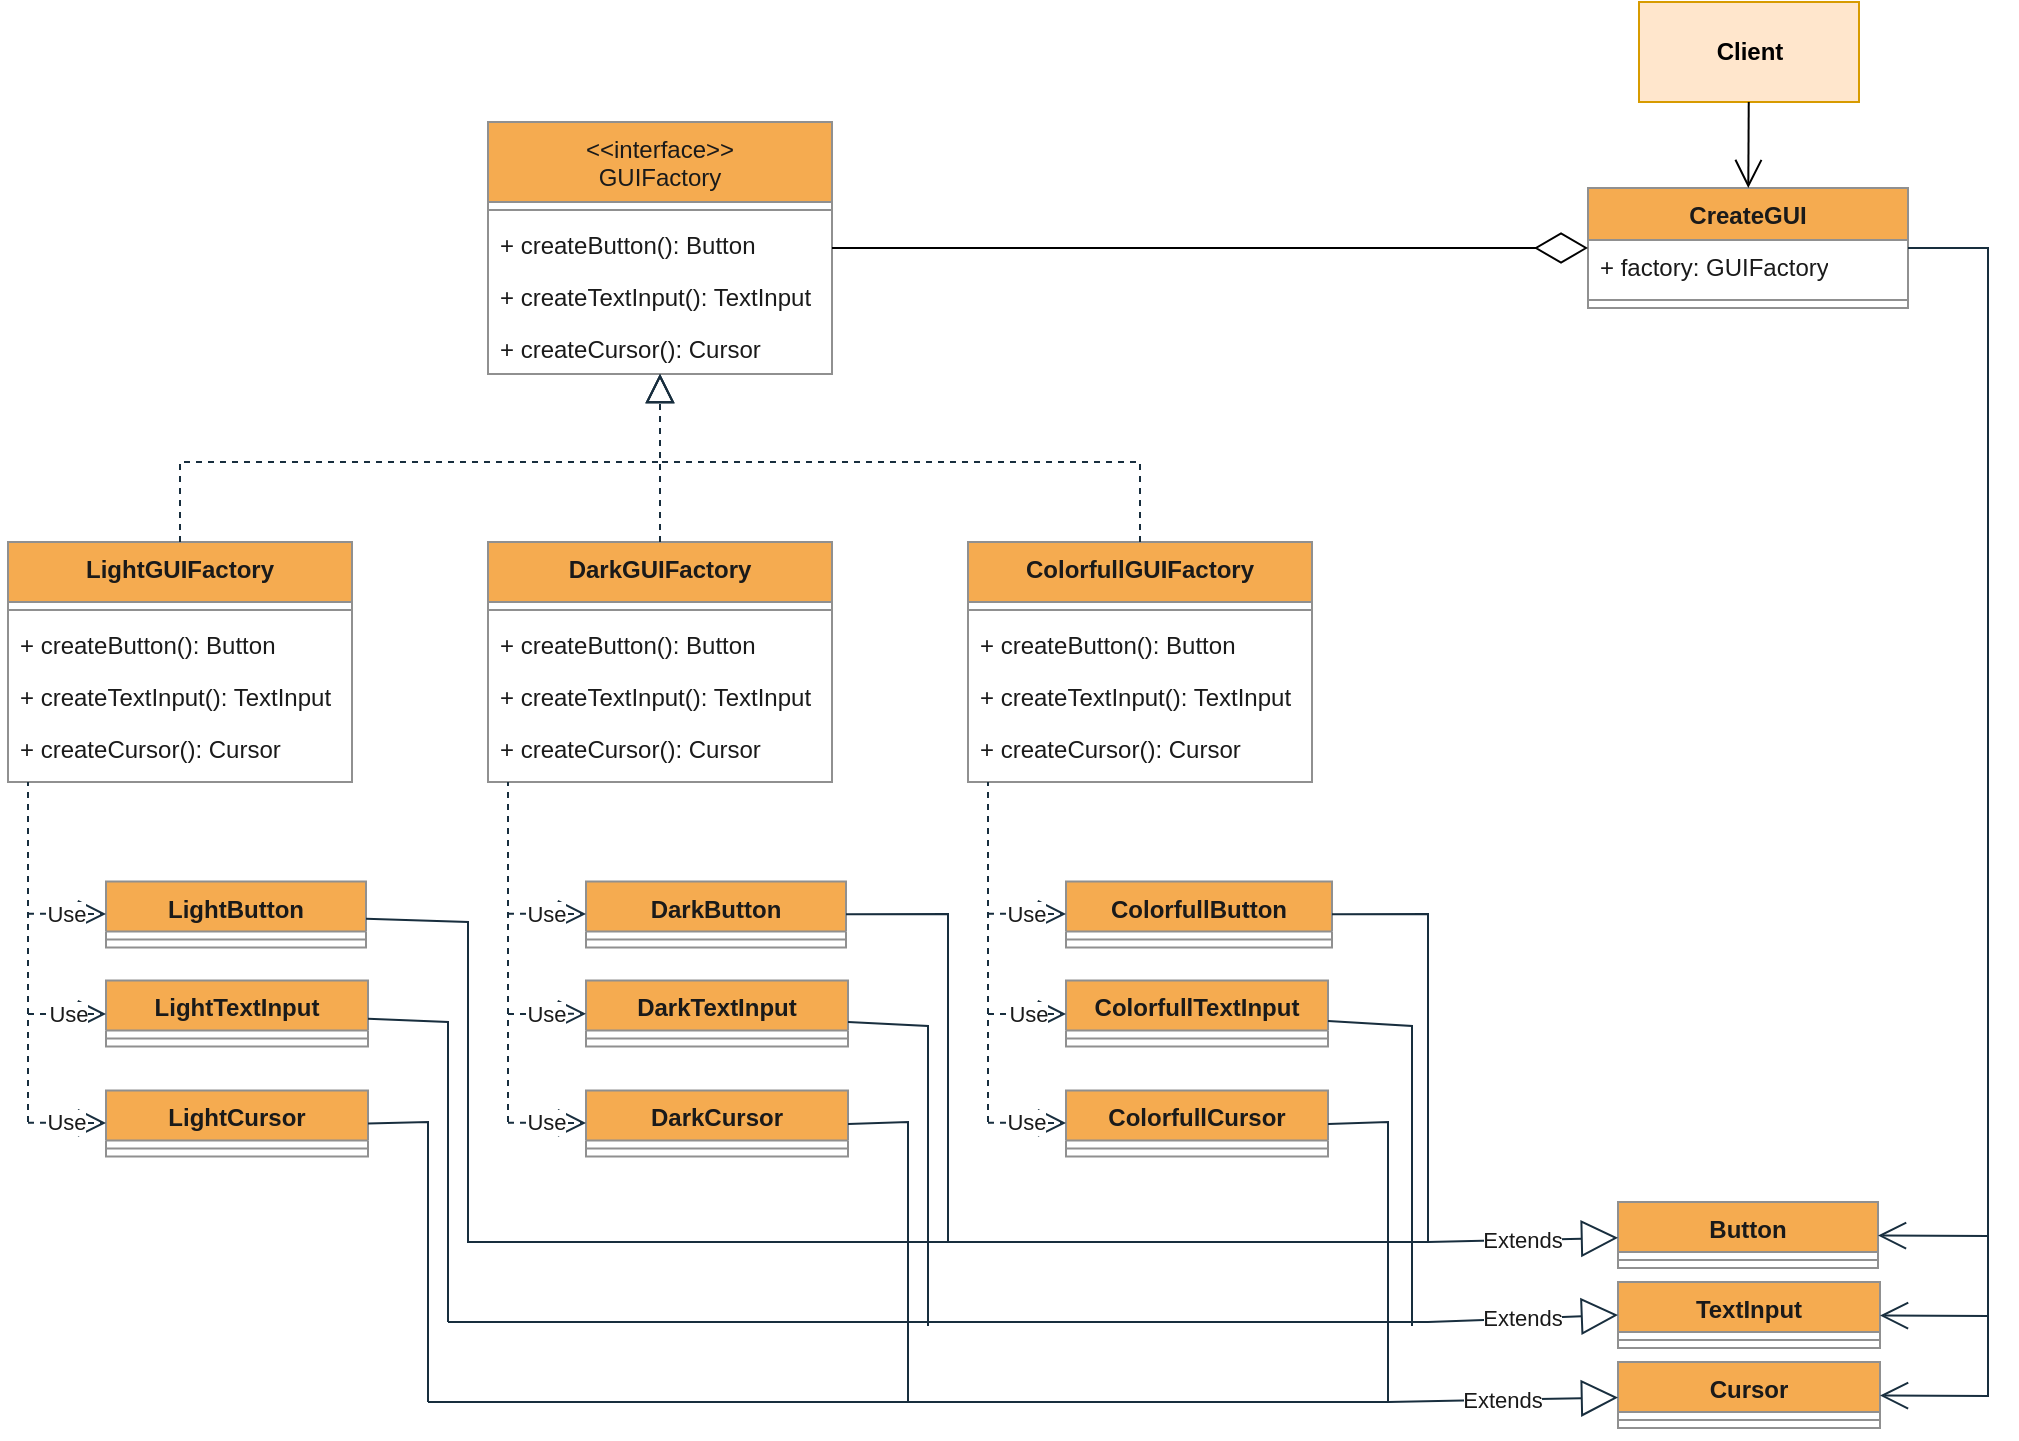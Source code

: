 <mxfile version="21.2.9" type="device">
  <diagram id="C5RBs43oDa-KdzZeNtuy" name="Page-1">
    <mxGraphModel dx="1235" dy="684" grid="1" gridSize="10" guides="1" tooltips="1" connect="1" arrows="1" fold="1" page="1" pageScale="1" pageWidth="827" pageHeight="1169" math="0" shadow="0">
      <root>
        <mxCell id="WIyWlLk6GJQsqaUBKTNV-0" />
        <mxCell id="WIyWlLk6GJQsqaUBKTNV-1" parent="WIyWlLk6GJQsqaUBKTNV-0" />
        <mxCell id="zkfFHV4jXpPFQw0GAbJ--17" value="&lt;&lt;interface&gt;&gt;&#xa;GUIFactory" style="swimlane;fontStyle=0;align=center;verticalAlign=top;childLayout=stackLayout;horizontal=1;startSize=40;horizontalStack=0;resizeParent=1;resizeLast=0;collapsible=1;marginBottom=0;rounded=0;shadow=0;strokeWidth=1;labelBackgroundColor=none;fillColor=#F5AB50;strokeColor=#909090;fontColor=#1A1A1A;" parent="WIyWlLk6GJQsqaUBKTNV-1" vertex="1">
          <mxGeometry x="330" y="150" width="172" height="126" as="geometry">
            <mxRectangle x="550" y="140" width="160" height="26" as="alternateBounds" />
          </mxGeometry>
        </mxCell>
        <mxCell id="zkfFHV4jXpPFQw0GAbJ--23" value="" style="line;html=1;strokeWidth=1;align=left;verticalAlign=middle;spacingTop=-1;spacingLeft=3;spacingRight=3;rotatable=0;labelPosition=right;points=[];portConstraint=eastwest;labelBackgroundColor=none;fillColor=#F5AB50;strokeColor=#909090;fontColor=#1A1A1A;" parent="zkfFHV4jXpPFQw0GAbJ--17" vertex="1">
          <mxGeometry y="40" width="172" height="8" as="geometry" />
        </mxCell>
        <mxCell id="zkfFHV4jXpPFQw0GAbJ--24" value="+ createButton(): Button" style="text;align=left;verticalAlign=top;spacingLeft=4;spacingRight=4;overflow=hidden;rotatable=0;points=[[0,0.5],[1,0.5]];portConstraint=eastwest;labelBackgroundColor=none;fontColor=#1A1A1A;" parent="zkfFHV4jXpPFQw0GAbJ--17" vertex="1">
          <mxGeometry y="48" width="172" height="26" as="geometry" />
        </mxCell>
        <mxCell id="zkfFHV4jXpPFQw0GAbJ--25" value="+ createTextInput(): TextInput" style="text;align=left;verticalAlign=top;spacingLeft=4;spacingRight=4;overflow=hidden;rotatable=0;points=[[0,0.5],[1,0.5]];portConstraint=eastwest;labelBackgroundColor=none;fontColor=#1A1A1A;" parent="zkfFHV4jXpPFQw0GAbJ--17" vertex="1">
          <mxGeometry y="74" width="172" height="26" as="geometry" />
        </mxCell>
        <mxCell id="sNrwuepotN1zQKSBZnrh-1" value="+ createCursor(): Cursor" style="text;align=left;verticalAlign=top;spacingLeft=4;spacingRight=4;overflow=hidden;rotatable=0;points=[[0,0.5],[1,0.5]];portConstraint=eastwest;labelBackgroundColor=none;fontColor=#1A1A1A;" parent="zkfFHV4jXpPFQw0GAbJ--17" vertex="1">
          <mxGeometry y="100" width="172" height="26" as="geometry" />
        </mxCell>
        <mxCell id="sNrwuepotN1zQKSBZnrh-14" value="LightGUIFactory" style="swimlane;fontStyle=1;align=center;verticalAlign=top;childLayout=stackLayout;horizontal=1;startSize=30;horizontalStack=0;resizeParent=1;resizeLast=0;collapsible=1;marginBottom=0;rounded=0;shadow=0;strokeWidth=1;labelBackgroundColor=none;fillColor=#F5AB50;strokeColor=#909090;fontColor=#1A1A1A;" parent="WIyWlLk6GJQsqaUBKTNV-1" vertex="1">
          <mxGeometry x="90" y="360" width="172" height="120" as="geometry">
            <mxRectangle x="550" y="140" width="160" height="26" as="alternateBounds" />
          </mxGeometry>
        </mxCell>
        <mxCell id="sNrwuepotN1zQKSBZnrh-15" value="" style="line;html=1;strokeWidth=1;align=left;verticalAlign=middle;spacingTop=-1;spacingLeft=3;spacingRight=3;rotatable=0;labelPosition=right;points=[];portConstraint=eastwest;labelBackgroundColor=none;fillColor=#F5AB50;strokeColor=#909090;fontColor=#1A1A1A;" parent="sNrwuepotN1zQKSBZnrh-14" vertex="1">
          <mxGeometry y="30" width="172" height="8" as="geometry" />
        </mxCell>
        <mxCell id="sNrwuepotN1zQKSBZnrh-16" value="+ createButton(): Button" style="text;align=left;verticalAlign=top;spacingLeft=4;spacingRight=4;overflow=hidden;rotatable=0;points=[[0,0.5],[1,0.5]];portConstraint=eastwest;labelBackgroundColor=none;fontColor=#1A1A1A;" parent="sNrwuepotN1zQKSBZnrh-14" vertex="1">
          <mxGeometry y="38" width="172" height="26" as="geometry" />
        </mxCell>
        <mxCell id="sNrwuepotN1zQKSBZnrh-17" value="+ createTextInput(): TextInput" style="text;align=left;verticalAlign=top;spacingLeft=4;spacingRight=4;overflow=hidden;rotatable=0;points=[[0,0.5],[1,0.5]];portConstraint=eastwest;labelBackgroundColor=none;fontColor=#1A1A1A;" parent="sNrwuepotN1zQKSBZnrh-14" vertex="1">
          <mxGeometry y="64" width="172" height="26" as="geometry" />
        </mxCell>
        <mxCell id="sNrwuepotN1zQKSBZnrh-18" value="+ createCursor(): Cursor" style="text;align=left;verticalAlign=top;spacingLeft=4;spacingRight=4;overflow=hidden;rotatable=0;points=[[0,0.5],[1,0.5]];portConstraint=eastwest;labelBackgroundColor=none;fontColor=#1A1A1A;" parent="sNrwuepotN1zQKSBZnrh-14" vertex="1">
          <mxGeometry y="90" width="172" height="26" as="geometry" />
        </mxCell>
        <mxCell id="sNrwuepotN1zQKSBZnrh-19" value="DarkGUIFactory" style="swimlane;fontStyle=1;align=center;verticalAlign=top;childLayout=stackLayout;horizontal=1;startSize=30;horizontalStack=0;resizeParent=1;resizeLast=0;collapsible=1;marginBottom=0;rounded=0;shadow=0;strokeWidth=1;labelBackgroundColor=none;fillColor=#F5AB50;strokeColor=#909090;fontColor=#1A1A1A;" parent="WIyWlLk6GJQsqaUBKTNV-1" vertex="1">
          <mxGeometry x="330" y="360" width="172" height="120" as="geometry">
            <mxRectangle x="550" y="140" width="160" height="26" as="alternateBounds" />
          </mxGeometry>
        </mxCell>
        <mxCell id="sNrwuepotN1zQKSBZnrh-20" value="" style="line;html=1;strokeWidth=1;align=left;verticalAlign=middle;spacingTop=-1;spacingLeft=3;spacingRight=3;rotatable=0;labelPosition=right;points=[];portConstraint=eastwest;labelBackgroundColor=none;fillColor=#F5AB50;strokeColor=#909090;fontColor=#1A1A1A;" parent="sNrwuepotN1zQKSBZnrh-19" vertex="1">
          <mxGeometry y="30" width="172" height="8" as="geometry" />
        </mxCell>
        <mxCell id="sNrwuepotN1zQKSBZnrh-21" value="+ createButton(): Button" style="text;align=left;verticalAlign=top;spacingLeft=4;spacingRight=4;overflow=hidden;rotatable=0;points=[[0,0.5],[1,0.5]];portConstraint=eastwest;labelBackgroundColor=none;fontColor=#1A1A1A;" parent="sNrwuepotN1zQKSBZnrh-19" vertex="1">
          <mxGeometry y="38" width="172" height="26" as="geometry" />
        </mxCell>
        <mxCell id="sNrwuepotN1zQKSBZnrh-22" value="+ createTextInput(): TextInput" style="text;align=left;verticalAlign=top;spacingLeft=4;spacingRight=4;overflow=hidden;rotatable=0;points=[[0,0.5],[1,0.5]];portConstraint=eastwest;labelBackgroundColor=none;fontColor=#1A1A1A;" parent="sNrwuepotN1zQKSBZnrh-19" vertex="1">
          <mxGeometry y="64" width="172" height="26" as="geometry" />
        </mxCell>
        <mxCell id="sNrwuepotN1zQKSBZnrh-23" value="+ createCursor(): Cursor" style="text;align=left;verticalAlign=top;spacingLeft=4;spacingRight=4;overflow=hidden;rotatable=0;points=[[0,0.5],[1,0.5]];portConstraint=eastwest;labelBackgroundColor=none;fontColor=#1A1A1A;" parent="sNrwuepotN1zQKSBZnrh-19" vertex="1">
          <mxGeometry y="90" width="172" height="26" as="geometry" />
        </mxCell>
        <mxCell id="sNrwuepotN1zQKSBZnrh-24" value="ColorfullGUIFactory" style="swimlane;fontStyle=1;align=center;verticalAlign=top;childLayout=stackLayout;horizontal=1;startSize=30;horizontalStack=0;resizeParent=1;resizeLast=0;collapsible=1;marginBottom=0;rounded=0;shadow=0;strokeWidth=1;labelBackgroundColor=none;fillColor=#F5AB50;strokeColor=#909090;fontColor=#1A1A1A;" parent="WIyWlLk6GJQsqaUBKTNV-1" vertex="1">
          <mxGeometry x="570" y="360" width="172" height="120" as="geometry">
            <mxRectangle x="550" y="140" width="160" height="26" as="alternateBounds" />
          </mxGeometry>
        </mxCell>
        <mxCell id="sNrwuepotN1zQKSBZnrh-25" value="" style="line;html=1;strokeWidth=1;align=left;verticalAlign=middle;spacingTop=-1;spacingLeft=3;spacingRight=3;rotatable=0;labelPosition=right;points=[];portConstraint=eastwest;labelBackgroundColor=none;fillColor=#F5AB50;strokeColor=#909090;fontColor=#1A1A1A;" parent="sNrwuepotN1zQKSBZnrh-24" vertex="1">
          <mxGeometry y="30" width="172" height="8" as="geometry" />
        </mxCell>
        <mxCell id="sNrwuepotN1zQKSBZnrh-26" value="+ createButton(): Button" style="text;align=left;verticalAlign=top;spacingLeft=4;spacingRight=4;overflow=hidden;rotatable=0;points=[[0,0.5],[1,0.5]];portConstraint=eastwest;labelBackgroundColor=none;fontColor=#1A1A1A;" parent="sNrwuepotN1zQKSBZnrh-24" vertex="1">
          <mxGeometry y="38" width="172" height="26" as="geometry" />
        </mxCell>
        <mxCell id="sNrwuepotN1zQKSBZnrh-27" value="+ createTextInput(): TextInput" style="text;align=left;verticalAlign=top;spacingLeft=4;spacingRight=4;overflow=hidden;rotatable=0;points=[[0,0.5],[1,0.5]];portConstraint=eastwest;labelBackgroundColor=none;fontColor=#1A1A1A;" parent="sNrwuepotN1zQKSBZnrh-24" vertex="1">
          <mxGeometry y="64" width="172" height="26" as="geometry" />
        </mxCell>
        <mxCell id="sNrwuepotN1zQKSBZnrh-28" value="+ createCursor(): Cursor" style="text;align=left;verticalAlign=top;spacingLeft=4;spacingRight=4;overflow=hidden;rotatable=0;points=[[0,0.5],[1,0.5]];portConstraint=eastwest;labelBackgroundColor=none;fontColor=#1A1A1A;" parent="sNrwuepotN1zQKSBZnrh-24" vertex="1">
          <mxGeometry y="90" width="172" height="26" as="geometry" />
        </mxCell>
        <mxCell id="sNrwuepotN1zQKSBZnrh-29" value="" style="endArrow=block;dashed=1;endFill=0;endSize=12;html=1;rounded=0;strokeColor=#182E3E;fontColor=#1A1A1A;exitX=0.5;exitY=0;exitDx=0;exitDy=0;" parent="WIyWlLk6GJQsqaUBKTNV-1" source="sNrwuepotN1zQKSBZnrh-14" target="zkfFHV4jXpPFQw0GAbJ--17" edge="1">
          <mxGeometry width="160" relative="1" as="geometry">
            <mxPoint x="330" y="400" as="sourcePoint" />
            <mxPoint x="490" y="400" as="targetPoint" />
            <Array as="points">
              <mxPoint x="176" y="320" />
              <mxPoint x="416" y="320" />
            </Array>
          </mxGeometry>
        </mxCell>
        <mxCell id="sNrwuepotN1zQKSBZnrh-30" value="" style="endArrow=block;dashed=1;endFill=0;endSize=12;html=1;rounded=0;strokeColor=#182E3E;fontColor=#1A1A1A;exitX=0.5;exitY=0;exitDx=0;exitDy=0;" parent="WIyWlLk6GJQsqaUBKTNV-1" source="sNrwuepotN1zQKSBZnrh-24" target="zkfFHV4jXpPFQw0GAbJ--17" edge="1">
          <mxGeometry width="160" relative="1" as="geometry">
            <mxPoint x="246" y="370" as="sourcePoint" />
            <mxPoint x="420" y="280" as="targetPoint" />
            <Array as="points">
              <mxPoint x="656" y="320" />
              <mxPoint x="416" y="320" />
            </Array>
          </mxGeometry>
        </mxCell>
        <mxCell id="sNrwuepotN1zQKSBZnrh-32" value="" style="endArrow=block;dashed=1;endFill=0;endSize=12;html=1;rounded=0;strokeColor=#182E3E;fontColor=#1A1A1A;exitX=0.5;exitY=0;exitDx=0;exitDy=0;" parent="WIyWlLk6GJQsqaUBKTNV-1" source="sNrwuepotN1zQKSBZnrh-19" target="zkfFHV4jXpPFQw0GAbJ--17" edge="1">
          <mxGeometry width="160" relative="1" as="geometry">
            <mxPoint x="270" y="570" as="sourcePoint" />
            <mxPoint x="430" y="570" as="targetPoint" />
          </mxGeometry>
        </mxCell>
        <mxCell id="sNrwuepotN1zQKSBZnrh-33" value="CreateGUI" style="swimlane;fontStyle=1;align=center;verticalAlign=top;childLayout=stackLayout;horizontal=1;startSize=26;horizontalStack=0;resizeParent=1;resizeParentMax=0;resizeLast=0;collapsible=1;marginBottom=0;whiteSpace=wrap;html=1;strokeColor=#909090;fontColor=#1A1A1A;fillColor=#F5AB50;" parent="WIyWlLk6GJQsqaUBKTNV-1" vertex="1">
          <mxGeometry x="880" y="183" width="160" height="60" as="geometry" />
        </mxCell>
        <mxCell id="sNrwuepotN1zQKSBZnrh-34" value="+ factory: GUIFactory" style="text;strokeColor=none;fillColor=none;align=left;verticalAlign=top;spacingLeft=4;spacingRight=4;overflow=hidden;rotatable=0;points=[[0,0.5],[1,0.5]];portConstraint=eastwest;whiteSpace=wrap;html=1;fontColor=#1A1A1A;" parent="sNrwuepotN1zQKSBZnrh-33" vertex="1">
          <mxGeometry y="26" width="160" height="26" as="geometry" />
        </mxCell>
        <mxCell id="sNrwuepotN1zQKSBZnrh-35" value="" style="line;strokeWidth=1;fillColor=none;align=left;verticalAlign=middle;spacingTop=-1;spacingLeft=3;spacingRight=3;rotatable=0;labelPosition=right;points=[];portConstraint=eastwest;strokeColor=inherit;fontColor=#1A1A1A;" parent="sNrwuepotN1zQKSBZnrh-33" vertex="1">
          <mxGeometry y="52" width="160" height="8" as="geometry" />
        </mxCell>
        <mxCell id="sNrwuepotN1zQKSBZnrh-78" value="ColorfullButton" style="swimlane;fontStyle=1;align=center;verticalAlign=top;childLayout=stackLayout;horizontal=1;startSize=25;horizontalStack=0;resizeParent=1;resizeParentMax=0;resizeLast=0;collapsible=1;marginBottom=0;whiteSpace=wrap;html=1;strokeColor=#909090;fontColor=#1A1A1A;fillColor=#F5AB50;" parent="WIyWlLk6GJQsqaUBKTNV-1" vertex="1">
          <mxGeometry x="619" y="529.75" width="133" height="33" as="geometry" />
        </mxCell>
        <mxCell id="sNrwuepotN1zQKSBZnrh-81" value="" style="line;strokeWidth=1;fillColor=none;align=left;verticalAlign=middle;spacingTop=-1;spacingLeft=3;spacingRight=3;rotatable=0;labelPosition=right;points=[];portConstraint=eastwest;strokeColor=inherit;fontColor=#1A1A1A;" parent="sNrwuepotN1zQKSBZnrh-78" vertex="1">
          <mxGeometry y="25" width="133" height="8" as="geometry" />
        </mxCell>
        <mxCell id="sNrwuepotN1zQKSBZnrh-82" value="ColorfullTextInput" style="swimlane;fontStyle=1;align=center;verticalAlign=top;childLayout=stackLayout;horizontal=1;startSize=25;horizontalStack=0;resizeParent=1;resizeParentMax=0;resizeLast=0;collapsible=1;marginBottom=0;whiteSpace=wrap;html=1;strokeColor=#909090;fontColor=#1A1A1A;fillColor=#F5AB50;" parent="WIyWlLk6GJQsqaUBKTNV-1" vertex="1">
          <mxGeometry x="619" y="579.25" width="131" height="33" as="geometry" />
        </mxCell>
        <mxCell id="sNrwuepotN1zQKSBZnrh-83" value="" style="line;strokeWidth=1;fillColor=none;align=left;verticalAlign=middle;spacingTop=-1;spacingLeft=3;spacingRight=3;rotatable=0;labelPosition=right;points=[];portConstraint=eastwest;strokeColor=inherit;fontColor=#1A1A1A;" parent="sNrwuepotN1zQKSBZnrh-82" vertex="1">
          <mxGeometry y="25" width="131" height="8" as="geometry" />
        </mxCell>
        <mxCell id="sNrwuepotN1zQKSBZnrh-84" value="ColorfullCursor" style="swimlane;fontStyle=1;align=center;verticalAlign=top;childLayout=stackLayout;horizontal=1;startSize=25;horizontalStack=0;resizeParent=1;resizeParentMax=0;resizeLast=0;collapsible=1;marginBottom=0;whiteSpace=wrap;html=1;strokeColor=#909090;fontColor=#1A1A1A;fillColor=#F5AB50;" parent="WIyWlLk6GJQsqaUBKTNV-1" vertex="1">
          <mxGeometry x="619" y="634.25" width="131" height="33" as="geometry" />
        </mxCell>
        <mxCell id="sNrwuepotN1zQKSBZnrh-85" value="" style="line;strokeWidth=1;fillColor=none;align=left;verticalAlign=middle;spacingTop=-1;spacingLeft=3;spacingRight=3;rotatable=0;labelPosition=right;points=[];portConstraint=eastwest;strokeColor=inherit;fontColor=#1A1A1A;" parent="sNrwuepotN1zQKSBZnrh-84" vertex="1">
          <mxGeometry y="25" width="131" height="8" as="geometry" />
        </mxCell>
        <mxCell id="sNrwuepotN1zQKSBZnrh-86" value="Button" style="swimlane;fontStyle=1;align=center;verticalAlign=top;childLayout=stackLayout;horizontal=1;startSize=25;horizontalStack=0;resizeParent=1;resizeParentMax=0;resizeLast=0;collapsible=1;marginBottom=0;whiteSpace=wrap;html=1;strokeColor=#909090;fontColor=#1A1A1A;fillColor=#F5AB50;" parent="WIyWlLk6GJQsqaUBKTNV-1" vertex="1">
          <mxGeometry x="895" y="690" width="130" height="33" as="geometry" />
        </mxCell>
        <mxCell id="sNrwuepotN1zQKSBZnrh-87" value="" style="line;strokeWidth=1;fillColor=none;align=left;verticalAlign=middle;spacingTop=-1;spacingLeft=3;spacingRight=3;rotatable=0;labelPosition=right;points=[];portConstraint=eastwest;strokeColor=inherit;fontColor=#1A1A1A;" parent="sNrwuepotN1zQKSBZnrh-86" vertex="1">
          <mxGeometry y="25" width="130" height="8" as="geometry" />
        </mxCell>
        <mxCell id="sNrwuepotN1zQKSBZnrh-88" value="TextInput" style="swimlane;fontStyle=1;align=center;verticalAlign=top;childLayout=stackLayout;horizontal=1;startSize=25;horizontalStack=0;resizeParent=1;resizeParentMax=0;resizeLast=0;collapsible=1;marginBottom=0;whiteSpace=wrap;html=1;strokeColor=#909090;fontColor=#1A1A1A;fillColor=#F5AB50;" parent="WIyWlLk6GJQsqaUBKTNV-1" vertex="1">
          <mxGeometry x="895" y="730" width="131" height="33" as="geometry" />
        </mxCell>
        <mxCell id="sNrwuepotN1zQKSBZnrh-89" value="" style="line;strokeWidth=1;fillColor=none;align=left;verticalAlign=middle;spacingTop=-1;spacingLeft=3;spacingRight=3;rotatable=0;labelPosition=right;points=[];portConstraint=eastwest;strokeColor=inherit;fontColor=#1A1A1A;" parent="sNrwuepotN1zQKSBZnrh-88" vertex="1">
          <mxGeometry y="25" width="131" height="8" as="geometry" />
        </mxCell>
        <mxCell id="sNrwuepotN1zQKSBZnrh-90" value="Cursor" style="swimlane;fontStyle=1;align=center;verticalAlign=top;childLayout=stackLayout;horizontal=1;startSize=25;horizontalStack=0;resizeParent=1;resizeParentMax=0;resizeLast=0;collapsible=1;marginBottom=0;whiteSpace=wrap;html=1;strokeColor=#909090;fontColor=#1A1A1A;fillColor=#F5AB50;" parent="WIyWlLk6GJQsqaUBKTNV-1" vertex="1">
          <mxGeometry x="895" y="770" width="131" height="33" as="geometry" />
        </mxCell>
        <mxCell id="sNrwuepotN1zQKSBZnrh-91" value="" style="line;strokeWidth=1;fillColor=none;align=left;verticalAlign=middle;spacingTop=-1;spacingLeft=3;spacingRight=3;rotatable=0;labelPosition=right;points=[];portConstraint=eastwest;strokeColor=inherit;fontColor=#1A1A1A;" parent="sNrwuepotN1zQKSBZnrh-90" vertex="1">
          <mxGeometry y="25" width="131" height="8" as="geometry" />
        </mxCell>
        <mxCell id="sNrwuepotN1zQKSBZnrh-99" value="DarkButton" style="swimlane;fontStyle=1;align=center;verticalAlign=top;childLayout=stackLayout;horizontal=1;startSize=25;horizontalStack=0;resizeParent=1;resizeParentMax=0;resizeLast=0;collapsible=1;marginBottom=0;whiteSpace=wrap;html=1;strokeColor=#909090;fontColor=#1A1A1A;fillColor=#F5AB50;" parent="WIyWlLk6GJQsqaUBKTNV-1" vertex="1">
          <mxGeometry x="379" y="529.75" width="130" height="33" as="geometry" />
        </mxCell>
        <mxCell id="sNrwuepotN1zQKSBZnrh-100" value="" style="line;strokeWidth=1;fillColor=none;align=left;verticalAlign=middle;spacingTop=-1;spacingLeft=3;spacingRight=3;rotatable=0;labelPosition=right;points=[];portConstraint=eastwest;strokeColor=inherit;fontColor=#1A1A1A;" parent="sNrwuepotN1zQKSBZnrh-99" vertex="1">
          <mxGeometry y="25" width="130" height="8" as="geometry" />
        </mxCell>
        <mxCell id="sNrwuepotN1zQKSBZnrh-101" value="DarkTextInput" style="swimlane;fontStyle=1;align=center;verticalAlign=top;childLayout=stackLayout;horizontal=1;startSize=25;horizontalStack=0;resizeParent=1;resizeParentMax=0;resizeLast=0;collapsible=1;marginBottom=0;whiteSpace=wrap;html=1;strokeColor=#909090;fontColor=#1A1A1A;fillColor=#F5AB50;" parent="WIyWlLk6GJQsqaUBKTNV-1" vertex="1">
          <mxGeometry x="379" y="579.25" width="131" height="33" as="geometry" />
        </mxCell>
        <mxCell id="sNrwuepotN1zQKSBZnrh-102" value="" style="line;strokeWidth=1;fillColor=none;align=left;verticalAlign=middle;spacingTop=-1;spacingLeft=3;spacingRight=3;rotatable=0;labelPosition=right;points=[];portConstraint=eastwest;strokeColor=inherit;fontColor=#1A1A1A;" parent="sNrwuepotN1zQKSBZnrh-101" vertex="1">
          <mxGeometry y="25" width="131" height="8" as="geometry" />
        </mxCell>
        <mxCell id="sNrwuepotN1zQKSBZnrh-103" value="DarkCursor" style="swimlane;fontStyle=1;align=center;verticalAlign=top;childLayout=stackLayout;horizontal=1;startSize=25;horizontalStack=0;resizeParent=1;resizeParentMax=0;resizeLast=0;collapsible=1;marginBottom=0;whiteSpace=wrap;html=1;strokeColor=#909090;fontColor=#1A1A1A;fillColor=#F5AB50;" parent="WIyWlLk6GJQsqaUBKTNV-1" vertex="1">
          <mxGeometry x="379" y="634.25" width="131" height="33" as="geometry" />
        </mxCell>
        <mxCell id="sNrwuepotN1zQKSBZnrh-104" value="" style="line;strokeWidth=1;fillColor=none;align=left;verticalAlign=middle;spacingTop=-1;spacingLeft=3;spacingRight=3;rotatable=0;labelPosition=right;points=[];portConstraint=eastwest;strokeColor=inherit;fontColor=#1A1A1A;" parent="sNrwuepotN1zQKSBZnrh-103" vertex="1">
          <mxGeometry y="25" width="131" height="8" as="geometry" />
        </mxCell>
        <mxCell id="sNrwuepotN1zQKSBZnrh-107" value="LightButton" style="swimlane;fontStyle=1;align=center;verticalAlign=top;childLayout=stackLayout;horizontal=1;startSize=25;horizontalStack=0;resizeParent=1;resizeParentMax=0;resizeLast=0;collapsible=1;marginBottom=0;whiteSpace=wrap;html=1;strokeColor=#909090;fontColor=#1A1A1A;fillColor=#F5AB50;" parent="WIyWlLk6GJQsqaUBKTNV-1" vertex="1">
          <mxGeometry x="139" y="529.75" width="130" height="33" as="geometry" />
        </mxCell>
        <mxCell id="sNrwuepotN1zQKSBZnrh-108" value="" style="line;strokeWidth=1;fillColor=none;align=left;verticalAlign=middle;spacingTop=-1;spacingLeft=3;spacingRight=3;rotatable=0;labelPosition=right;points=[];portConstraint=eastwest;strokeColor=inherit;fontColor=#1A1A1A;" parent="sNrwuepotN1zQKSBZnrh-107" vertex="1">
          <mxGeometry y="25" width="130" height="8" as="geometry" />
        </mxCell>
        <mxCell id="sNrwuepotN1zQKSBZnrh-109" value="LightTextInput" style="swimlane;fontStyle=1;align=center;verticalAlign=top;childLayout=stackLayout;horizontal=1;startSize=25;horizontalStack=0;resizeParent=1;resizeParentMax=0;resizeLast=0;collapsible=1;marginBottom=0;whiteSpace=wrap;html=1;strokeColor=#909090;fontColor=#1A1A1A;fillColor=#F5AB50;" parent="WIyWlLk6GJQsqaUBKTNV-1" vertex="1">
          <mxGeometry x="139" y="579.25" width="131" height="33" as="geometry" />
        </mxCell>
        <mxCell id="sNrwuepotN1zQKSBZnrh-110" value="" style="line;strokeWidth=1;fillColor=none;align=left;verticalAlign=middle;spacingTop=-1;spacingLeft=3;spacingRight=3;rotatable=0;labelPosition=right;points=[];portConstraint=eastwest;strokeColor=inherit;fontColor=#1A1A1A;" parent="sNrwuepotN1zQKSBZnrh-109" vertex="1">
          <mxGeometry y="25" width="131" height="8" as="geometry" />
        </mxCell>
        <mxCell id="sNrwuepotN1zQKSBZnrh-111" value="LightCursor" style="swimlane;fontStyle=1;align=center;verticalAlign=top;childLayout=stackLayout;horizontal=1;startSize=25;horizontalStack=0;resizeParent=1;resizeParentMax=0;resizeLast=0;collapsible=1;marginBottom=0;whiteSpace=wrap;html=1;strokeColor=#909090;fontColor=#1A1A1A;fillColor=#F5AB50;" parent="WIyWlLk6GJQsqaUBKTNV-1" vertex="1">
          <mxGeometry x="139" y="634.25" width="131" height="33" as="geometry" />
        </mxCell>
        <mxCell id="sNrwuepotN1zQKSBZnrh-112" value="" style="line;strokeWidth=1;fillColor=none;align=left;verticalAlign=middle;spacingTop=-1;spacingLeft=3;spacingRight=3;rotatable=0;labelPosition=right;points=[];portConstraint=eastwest;strokeColor=inherit;fontColor=#1A1A1A;" parent="sNrwuepotN1zQKSBZnrh-111" vertex="1">
          <mxGeometry y="25" width="131" height="8" as="geometry" />
        </mxCell>
        <mxCell id="sNrwuepotN1zQKSBZnrh-115" value="Use" style="endArrow=open;endSize=12;dashed=1;html=1;rounded=0;strokeColor=#182E3E;fontColor=#1A1A1A;" parent="WIyWlLk6GJQsqaUBKTNV-1" edge="1">
          <mxGeometry width="160" relative="1" as="geometry">
            <mxPoint x="340" y="650.38" as="sourcePoint" />
            <mxPoint x="379" y="650.51" as="targetPoint" />
          </mxGeometry>
        </mxCell>
        <mxCell id="sNrwuepotN1zQKSBZnrh-116" value="Use" style="endArrow=open;endSize=12;dashed=1;html=1;rounded=0;strokeColor=#182E3E;fontColor=#1A1A1A;" parent="WIyWlLk6GJQsqaUBKTNV-1" target="sNrwuepotN1zQKSBZnrh-101" edge="1">
          <mxGeometry width="160" relative="1" as="geometry">
            <mxPoint x="340" y="596" as="sourcePoint" />
            <mxPoint x="389" y="660.51" as="targetPoint" />
          </mxGeometry>
        </mxCell>
        <mxCell id="sNrwuepotN1zQKSBZnrh-117" value="Use" style="endArrow=open;endSize=12;dashed=1;html=1;rounded=0;strokeColor=#182E3E;fontColor=#1A1A1A;" parent="WIyWlLk6GJQsqaUBKTNV-1" edge="1">
          <mxGeometry width="160" relative="1" as="geometry">
            <mxPoint x="340" y="545.88" as="sourcePoint" />
            <mxPoint x="379" y="546.01" as="targetPoint" />
          </mxGeometry>
        </mxCell>
        <mxCell id="sNrwuepotN1zQKSBZnrh-118" value="" style="endArrow=none;dashed=1;html=1;rounded=0;strokeColor=#182E3E;fontColor=#1A1A1A;" parent="WIyWlLk6GJQsqaUBKTNV-1" edge="1">
          <mxGeometry width="50" height="50" relative="1" as="geometry">
            <mxPoint x="340" y="650" as="sourcePoint" />
            <mxPoint x="340" y="480" as="targetPoint" />
            <Array as="points">
              <mxPoint x="340" y="550" />
            </Array>
          </mxGeometry>
        </mxCell>
        <mxCell id="sNrwuepotN1zQKSBZnrh-119" value="Use" style="endArrow=open;endSize=12;dashed=1;html=1;rounded=0;strokeColor=#182E3E;fontColor=#1A1A1A;" parent="WIyWlLk6GJQsqaUBKTNV-1" edge="1">
          <mxGeometry width="160" relative="1" as="geometry">
            <mxPoint x="100" y="650.38" as="sourcePoint" />
            <mxPoint x="139" y="650.51" as="targetPoint" />
          </mxGeometry>
        </mxCell>
        <mxCell id="sNrwuepotN1zQKSBZnrh-120" value="Use" style="endArrow=open;endSize=12;dashed=1;html=1;rounded=0;strokeColor=#182E3E;fontColor=#1A1A1A;" parent="WIyWlLk6GJQsqaUBKTNV-1" edge="1">
          <mxGeometry width="160" relative="1" as="geometry">
            <mxPoint x="100" y="596" as="sourcePoint" />
            <mxPoint x="139" y="596" as="targetPoint" />
          </mxGeometry>
        </mxCell>
        <mxCell id="sNrwuepotN1zQKSBZnrh-121" value="Use" style="endArrow=open;endSize=12;dashed=1;html=1;rounded=0;strokeColor=#182E3E;fontColor=#1A1A1A;" parent="WIyWlLk6GJQsqaUBKTNV-1" edge="1">
          <mxGeometry width="160" relative="1" as="geometry">
            <mxPoint x="100" y="545.88" as="sourcePoint" />
            <mxPoint x="139" y="546.01" as="targetPoint" />
          </mxGeometry>
        </mxCell>
        <mxCell id="sNrwuepotN1zQKSBZnrh-122" value="" style="endArrow=none;dashed=1;html=1;rounded=0;strokeColor=#182E3E;fontColor=#1A1A1A;" parent="WIyWlLk6GJQsqaUBKTNV-1" edge="1">
          <mxGeometry width="50" height="50" relative="1" as="geometry">
            <mxPoint x="100" y="650" as="sourcePoint" />
            <mxPoint x="100" y="480" as="targetPoint" />
            <Array as="points">
              <mxPoint x="100" y="550" />
            </Array>
          </mxGeometry>
        </mxCell>
        <mxCell id="sNrwuepotN1zQKSBZnrh-123" value="Use" style="endArrow=open;endSize=12;dashed=1;html=1;rounded=0;strokeColor=#182E3E;fontColor=#1A1A1A;" parent="WIyWlLk6GJQsqaUBKTNV-1" edge="1">
          <mxGeometry width="160" relative="1" as="geometry">
            <mxPoint x="580" y="650.38" as="sourcePoint" />
            <mxPoint x="619" y="650.51" as="targetPoint" />
          </mxGeometry>
        </mxCell>
        <mxCell id="sNrwuepotN1zQKSBZnrh-124" value="Use" style="endArrow=open;endSize=12;dashed=1;html=1;rounded=0;strokeColor=#182E3E;fontColor=#1A1A1A;" parent="WIyWlLk6GJQsqaUBKTNV-1" edge="1">
          <mxGeometry width="160" relative="1" as="geometry">
            <mxPoint x="580" y="596" as="sourcePoint" />
            <mxPoint x="619" y="596" as="targetPoint" />
          </mxGeometry>
        </mxCell>
        <mxCell id="sNrwuepotN1zQKSBZnrh-125" value="Use" style="endArrow=open;endSize=12;dashed=1;html=1;rounded=0;strokeColor=#182E3E;fontColor=#1A1A1A;" parent="WIyWlLk6GJQsqaUBKTNV-1" edge="1">
          <mxGeometry width="160" relative="1" as="geometry">
            <mxPoint x="580" y="545.88" as="sourcePoint" />
            <mxPoint x="619" y="546.01" as="targetPoint" />
          </mxGeometry>
        </mxCell>
        <mxCell id="sNrwuepotN1zQKSBZnrh-126" value="" style="endArrow=none;dashed=1;html=1;rounded=0;strokeColor=#182E3E;fontColor=#1A1A1A;" parent="WIyWlLk6GJQsqaUBKTNV-1" edge="1">
          <mxGeometry width="50" height="50" relative="1" as="geometry">
            <mxPoint x="580" y="650" as="sourcePoint" />
            <mxPoint x="580" y="480" as="targetPoint" />
            <Array as="points">
              <mxPoint x="580" y="550" />
            </Array>
          </mxGeometry>
        </mxCell>
        <mxCell id="sNrwuepotN1zQKSBZnrh-127" value="Extends" style="endArrow=block;endSize=16;endFill=0;html=1;rounded=0;strokeColor=#182E3E;fontColor=#1A1A1A;" parent="WIyWlLk6GJQsqaUBKTNV-1" target="sNrwuepotN1zQKSBZnrh-86" edge="1">
          <mxGeometry width="160" relative="1" as="geometry">
            <mxPoint x="800" y="710" as="sourcePoint" />
            <mxPoint x="650" y="810" as="targetPoint" />
          </mxGeometry>
        </mxCell>
        <mxCell id="sNrwuepotN1zQKSBZnrh-129" value="" style="endArrow=none;html=1;rounded=0;strokeColor=#182E3E;fontColor=#1A1A1A;" parent="WIyWlLk6GJQsqaUBKTNV-1" target="sNrwuepotN1zQKSBZnrh-107" edge="1">
          <mxGeometry width="50" height="50" relative="1" as="geometry">
            <mxPoint x="800" y="710" as="sourcePoint" />
            <mxPoint x="340" y="750" as="targetPoint" />
            <Array as="points">
              <mxPoint x="320" y="710" />
              <mxPoint x="320" y="550" />
            </Array>
          </mxGeometry>
        </mxCell>
        <mxCell id="sNrwuepotN1zQKSBZnrh-130" value="" style="endArrow=none;html=1;rounded=0;strokeColor=#182E3E;fontColor=#1A1A1A;" parent="WIyWlLk6GJQsqaUBKTNV-1" target="sNrwuepotN1zQKSBZnrh-99" edge="1">
          <mxGeometry width="50" height="50" relative="1" as="geometry">
            <mxPoint x="560" y="710" as="sourcePoint" />
            <mxPoint x="580" y="570" as="targetPoint" />
            <Array as="points">
              <mxPoint x="560" y="546" />
            </Array>
          </mxGeometry>
        </mxCell>
        <mxCell id="sNrwuepotN1zQKSBZnrh-131" value="" style="endArrow=none;html=1;rounded=0;strokeColor=#182E3E;fontColor=#1A1A1A;" parent="WIyWlLk6GJQsqaUBKTNV-1" target="sNrwuepotN1zQKSBZnrh-78" edge="1">
          <mxGeometry width="50" height="50" relative="1" as="geometry">
            <mxPoint x="800" y="710" as="sourcePoint" />
            <mxPoint x="580" y="570" as="targetPoint" />
            <Array as="points">
              <mxPoint x="800" y="546" />
            </Array>
          </mxGeometry>
        </mxCell>
        <mxCell id="sNrwuepotN1zQKSBZnrh-132" value="" style="endArrow=none;html=1;rounded=0;strokeColor=#182E3E;fontColor=#1A1A1A;" parent="WIyWlLk6GJQsqaUBKTNV-1" target="sNrwuepotN1zQKSBZnrh-109" edge="1">
          <mxGeometry width="50" height="50" relative="1" as="geometry">
            <mxPoint x="310" y="750" as="sourcePoint" />
            <mxPoint x="580" y="570" as="targetPoint" />
            <Array as="points">
              <mxPoint x="310" y="600" />
            </Array>
          </mxGeometry>
        </mxCell>
        <mxCell id="sNrwuepotN1zQKSBZnrh-133" value="" style="endArrow=none;html=1;rounded=0;strokeColor=#182E3E;fontColor=#1A1A1A;" parent="WIyWlLk6GJQsqaUBKTNV-1" edge="1">
          <mxGeometry width="50" height="50" relative="1" as="geometry">
            <mxPoint x="550" y="752" as="sourcePoint" />
            <mxPoint x="510" y="600" as="targetPoint" />
            <Array as="points">
              <mxPoint x="550" y="602" />
            </Array>
          </mxGeometry>
        </mxCell>
        <mxCell id="sNrwuepotN1zQKSBZnrh-134" value="" style="endArrow=none;html=1;rounded=0;strokeColor=#182E3E;fontColor=#1A1A1A;" parent="WIyWlLk6GJQsqaUBKTNV-1" target="sNrwuepotN1zQKSBZnrh-82" edge="1">
          <mxGeometry width="50" height="50" relative="1" as="geometry">
            <mxPoint x="792" y="752" as="sourcePoint" />
            <mxPoint x="752" y="600" as="targetPoint" />
            <Array as="points">
              <mxPoint x="792" y="602" />
            </Array>
          </mxGeometry>
        </mxCell>
        <mxCell id="sNrwuepotN1zQKSBZnrh-135" value="" style="endArrow=none;html=1;rounded=0;strokeColor=#182E3E;fontColor=#1A1A1A;" parent="WIyWlLk6GJQsqaUBKTNV-1" edge="1">
          <mxGeometry width="50" height="50" relative="1" as="geometry">
            <mxPoint x="310" y="750" as="sourcePoint" />
            <mxPoint x="800" y="750" as="targetPoint" />
          </mxGeometry>
        </mxCell>
        <mxCell id="sNrwuepotN1zQKSBZnrh-136" value="Extends" style="endArrow=block;endSize=16;endFill=0;html=1;rounded=0;strokeColor=#182E3E;fontColor=#1A1A1A;entryX=0;entryY=0.5;entryDx=0;entryDy=0;" parent="WIyWlLk6GJQsqaUBKTNV-1" target="sNrwuepotN1zQKSBZnrh-88" edge="1">
          <mxGeometry width="160" relative="1" as="geometry">
            <mxPoint x="800" y="750" as="sourcePoint" />
            <mxPoint x="890" y="820" as="targetPoint" />
          </mxGeometry>
        </mxCell>
        <mxCell id="sNrwuepotN1zQKSBZnrh-137" value="" style="endArrow=none;html=1;rounded=0;strokeColor=#182E3E;fontColor=#1A1A1A;entryX=1;entryY=0.5;entryDx=0;entryDy=0;" parent="WIyWlLk6GJQsqaUBKTNV-1" target="sNrwuepotN1zQKSBZnrh-111" edge="1">
          <mxGeometry width="50" height="50" relative="1" as="geometry">
            <mxPoint x="300" y="790" as="sourcePoint" />
            <mxPoint x="740" y="660" as="targetPoint" />
            <Array as="points">
              <mxPoint x="300" y="650" />
            </Array>
          </mxGeometry>
        </mxCell>
        <mxCell id="sNrwuepotN1zQKSBZnrh-138" value="" style="endArrow=none;html=1;rounded=0;strokeColor=#182E3E;fontColor=#1A1A1A;entryX=1;entryY=0.5;entryDx=0;entryDy=0;" parent="WIyWlLk6GJQsqaUBKTNV-1" edge="1">
          <mxGeometry width="50" height="50" relative="1" as="geometry">
            <mxPoint x="540" y="790" as="sourcePoint" />
            <mxPoint x="510" y="651" as="targetPoint" />
            <Array as="points">
              <mxPoint x="540" y="650" />
            </Array>
          </mxGeometry>
        </mxCell>
        <mxCell id="sNrwuepotN1zQKSBZnrh-139" value="" style="endArrow=none;html=1;rounded=0;strokeColor=#182E3E;fontColor=#1A1A1A;entryX=1;entryY=0.5;entryDx=0;entryDy=0;" parent="WIyWlLk6GJQsqaUBKTNV-1" edge="1">
          <mxGeometry width="50" height="50" relative="1" as="geometry">
            <mxPoint x="780" y="790" as="sourcePoint" />
            <mxPoint x="750" y="651" as="targetPoint" />
            <Array as="points">
              <mxPoint x="780" y="650" />
            </Array>
          </mxGeometry>
        </mxCell>
        <mxCell id="sNrwuepotN1zQKSBZnrh-140" value="" style="endArrow=none;html=1;rounded=0;strokeColor=#182E3E;fontColor=#1A1A1A;" parent="WIyWlLk6GJQsqaUBKTNV-1" edge="1">
          <mxGeometry width="50" height="50" relative="1" as="geometry">
            <mxPoint x="300" y="790" as="sourcePoint" />
            <mxPoint x="780" y="790" as="targetPoint" />
          </mxGeometry>
        </mxCell>
        <mxCell id="sNrwuepotN1zQKSBZnrh-141" value="Extends" style="endArrow=block;endSize=16;endFill=0;html=1;rounded=0;strokeColor=#182E3E;fontColor=#1A1A1A;" parent="WIyWlLk6GJQsqaUBKTNV-1" target="sNrwuepotN1zQKSBZnrh-90" edge="1">
          <mxGeometry width="160" relative="1" as="geometry">
            <mxPoint x="780" y="790" as="sourcePoint" />
            <mxPoint x="860" y="840" as="targetPoint" />
          </mxGeometry>
        </mxCell>
        <mxCell id="sNrwuepotN1zQKSBZnrh-142" value="" style="endArrow=open;endFill=1;endSize=12;html=1;rounded=0;strokeColor=#182E3E;fontColor=#1A1A1A;" parent="WIyWlLk6GJQsqaUBKTNV-1" source="sNrwuepotN1zQKSBZnrh-33" target="sNrwuepotN1zQKSBZnrh-90" edge="1">
          <mxGeometry width="160" relative="1" as="geometry">
            <mxPoint x="1060" y="430" as="sourcePoint" />
            <mxPoint x="1080" y="790" as="targetPoint" />
            <Array as="points">
              <mxPoint x="1080" y="213" />
              <mxPoint x="1080" y="787" />
            </Array>
          </mxGeometry>
        </mxCell>
        <mxCell id="sNrwuepotN1zQKSBZnrh-143" value="" style="endArrow=open;endFill=1;endSize=12;html=1;rounded=0;strokeColor=#182E3E;fontColor=#1A1A1A;" parent="WIyWlLk6GJQsqaUBKTNV-1" target="sNrwuepotN1zQKSBZnrh-88" edge="1">
          <mxGeometry width="160" relative="1" as="geometry">
            <mxPoint x="1080" y="747" as="sourcePoint" />
            <mxPoint x="1090" y="620" as="targetPoint" />
          </mxGeometry>
        </mxCell>
        <mxCell id="sNrwuepotN1zQKSBZnrh-144" value="" style="endArrow=open;endFill=1;endSize=12;html=1;rounded=0;strokeColor=#182E3E;fontColor=#1A1A1A;" parent="WIyWlLk6GJQsqaUBKTNV-1" target="sNrwuepotN1zQKSBZnrh-86" edge="1">
          <mxGeometry width="160" relative="1" as="geometry">
            <mxPoint x="1080" y="707" as="sourcePoint" />
            <mxPoint x="1036" y="757" as="targetPoint" />
          </mxGeometry>
        </mxCell>
        <mxCell id="R39O8ITwR0hKEiBWzbJf-0" value="&lt;b&gt;Client&lt;/b&gt;" style="html=1;whiteSpace=wrap;fillColor=#ffe6cc;strokeColor=#d79b00;" vertex="1" parent="WIyWlLk6GJQsqaUBKTNV-1">
          <mxGeometry x="905.5" y="90" width="110" height="50" as="geometry" />
        </mxCell>
        <mxCell id="R39O8ITwR0hKEiBWzbJf-1" value="" style="endArrow=open;endFill=1;endSize=12;html=1;rounded=0;" edge="1" parent="WIyWlLk6GJQsqaUBKTNV-1" source="R39O8ITwR0hKEiBWzbJf-0" target="sNrwuepotN1zQKSBZnrh-33">
          <mxGeometry width="160" relative="1" as="geometry">
            <mxPoint x="730" y="90" as="sourcePoint" />
            <mxPoint x="890" y="90" as="targetPoint" />
          </mxGeometry>
        </mxCell>
        <mxCell id="R39O8ITwR0hKEiBWzbJf-2" value="" style="endArrow=diamondThin;endFill=0;endSize=24;html=1;rounded=0;" edge="1" parent="WIyWlLk6GJQsqaUBKTNV-1" source="zkfFHV4jXpPFQw0GAbJ--17">
          <mxGeometry width="160" relative="1" as="geometry">
            <mxPoint x="590" y="120" as="sourcePoint" />
            <mxPoint x="880" y="213" as="targetPoint" />
          </mxGeometry>
        </mxCell>
      </root>
    </mxGraphModel>
  </diagram>
</mxfile>
